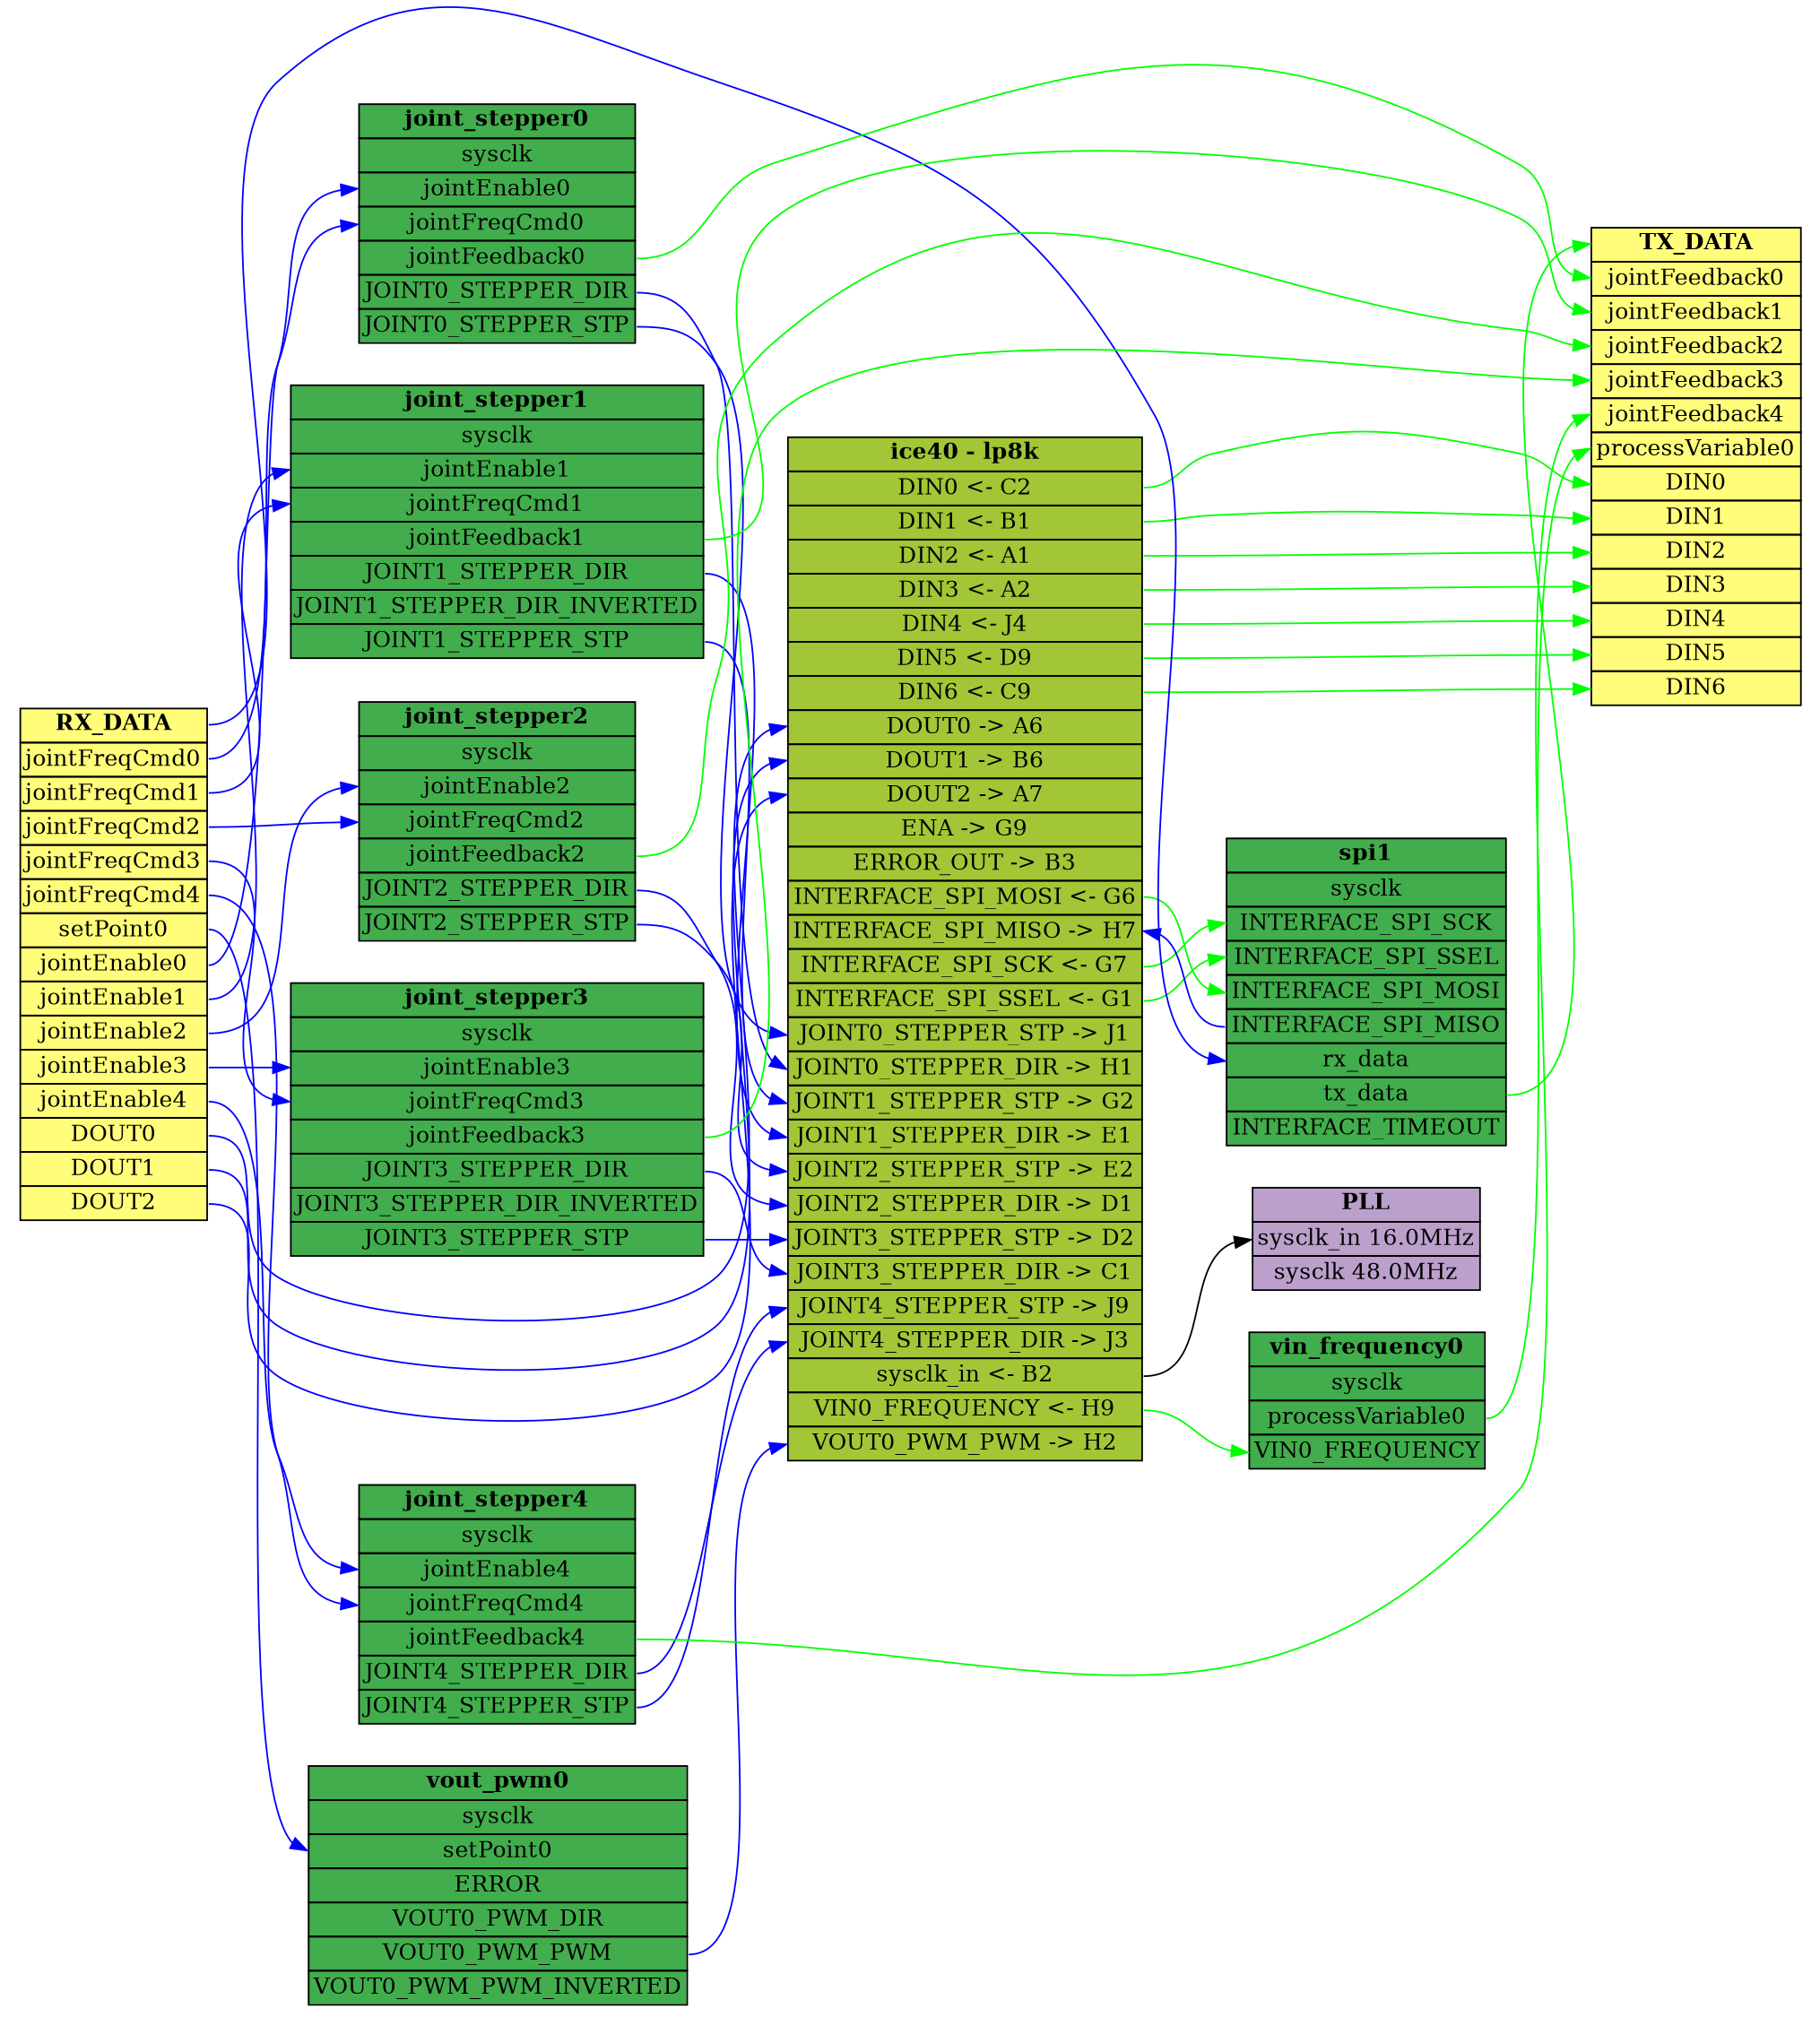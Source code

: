 digraph firmware {
	node [shape=plaintext]
	rankdir=LR size=15
	pins [label=<<TABLE bgcolor="#a2c635" BORDER="0" CELLBORDER="1" CELLSPACING="0"><TR><TD><B>ice40 - lp8k</B></TD></TR><TR><TD PORT="DIN0">DIN0 &lt;- C2</TD></TR><TR><TD PORT="DIN1">DIN1 &lt;- B1</TD></TR><TR><TD PORT="DIN2">DIN2 &lt;- A1</TD></TR><TR><TD PORT="DIN3">DIN3 &lt;- A2</TD></TR><TR><TD PORT="DIN4">DIN4 &lt;- J4</TD></TR><TR><TD PORT="DIN5">DIN5 &lt;- D9</TD></TR><TR><TD PORT="DIN6">DIN6 &lt;- C9</TD></TR><TR><TD PORT="DOUT0">DOUT0 -&gt; A6</TD></TR><TR><TD PORT="DOUT1">DOUT1 -&gt; B6</TD></TR><TR><TD PORT="DOUT2">DOUT2 -&gt; A7</TD></TR><TR><TD PORT="ENA">ENA -&gt; G9</TD></TR><TR><TD PORT="ERROR_OUT">ERROR_OUT -&gt; B3</TD></TR><TR><TD PORT="INTERFACE_SPI_MOSI">INTERFACE_SPI_MOSI &lt;- G6</TD></TR><TR><TD PORT="INTERFACE_SPI_MISO">INTERFACE_SPI_MISO -&gt; H7</TD></TR><TR><TD PORT="INTERFACE_SPI_SCK">INTERFACE_SPI_SCK &lt;- G7</TD></TR><TR><TD PORT="INTERFACE_SPI_SSEL">INTERFACE_SPI_SSEL &lt;- G1</TD></TR><TR><TD PORT="JOINT0_STEPPER_STP">JOINT0_STEPPER_STP -&gt; J1</TD></TR><TR><TD PORT="JOINT0_STEPPER_DIR">JOINT0_STEPPER_DIR -&gt; H1</TD></TR><TR><TD PORT="JOINT1_STEPPER_STP">JOINT1_STEPPER_STP -&gt; G2</TD></TR><TR><TD PORT="JOINT1_STEPPER_DIR">JOINT1_STEPPER_DIR -&gt; E1</TD></TR><TR><TD PORT="JOINT2_STEPPER_STP">JOINT2_STEPPER_STP -&gt; E2</TD></TR><TR><TD PORT="JOINT2_STEPPER_DIR">JOINT2_STEPPER_DIR -&gt; D1</TD></TR><TR><TD PORT="JOINT3_STEPPER_STP">JOINT3_STEPPER_STP -&gt; D2</TD></TR><TR><TD PORT="JOINT3_STEPPER_DIR">JOINT3_STEPPER_DIR -&gt; C1</TD></TR><TR><TD PORT="JOINT4_STEPPER_STP">JOINT4_STEPPER_STP -&gt; J9</TD></TR><TR><TD PORT="JOINT4_STEPPER_DIR">JOINT4_STEPPER_DIR -&gt; J3</TD></TR><TR><TD PORT="sysclk_in">sysclk_in &lt;- B2</TD></TR><TR><TD PORT="VIN0_FREQUENCY">VIN0_FREQUENCY &lt;- H9</TD></TR><TR><TD PORT="VOUT0_PWM_PWM">VOUT0_PWM_PWM -&gt; H2</TD></TR></TABLE>>]
	rx_data:DOUT0 -> pins:DOUT0 [color=blue]
	rx_data:DOUT1 -> pins:DOUT1 [color=blue]
	rx_data:DOUT2 -> pins:DOUT2 [color=blue]
	rx_data [label=<<TABLE bgcolor="#fffd7a" BORDER="0" CELLBORDER="1" CELLSPACING="0"><TR><TD PORT="rx_data"><B>RX_DATA</B></TD></TR><TR><TD PORT="jointFreqCmd0">jointFreqCmd0</TD></TR><TR><TD PORT="jointFreqCmd1">jointFreqCmd1</TD></TR><TR><TD PORT="jointFreqCmd2">jointFreqCmd2</TD></TR><TR><TD PORT="jointFreqCmd3">jointFreqCmd3</TD></TR><TR><TD PORT="jointFreqCmd4">jointFreqCmd4</TD></TR><TR><TD PORT="setPoint0">setPoint0</TD></TR><TR><TD PORT="jointEnable0">jointEnable0</TD></TR><TR><TD PORT="jointEnable1">jointEnable1</TD></TR><TR><TD PORT="jointEnable2">jointEnable2</TD></TR><TR><TD PORT="jointEnable3">jointEnable3</TD></TR><TR><TD PORT="jointEnable4">jointEnable4</TD></TR><TR><TD PORT="DOUT0">DOUT0</TD></TR><TR><TD PORT="DOUT1">DOUT1</TD></TR><TR><TD PORT="DOUT2">DOUT2</TD></TR></TABLE>>]
	pins:DIN0 -> tx_data:DIN0 [color=green]
	pins:DIN1 -> tx_data:DIN1 [color=green]
	pins:DIN2 -> tx_data:DIN2 [color=green]
	pins:DIN3 -> tx_data:DIN3 [color=green]
	pins:DIN4 -> tx_data:DIN4 [color=green]
	pins:DIN5 -> tx_data:DIN5 [color=green]
	pins:DIN6 -> tx_data:DIN6 [color=green]
	tx_data [label=<<TABLE bgcolor="#fffd7a" BORDER="0" CELLBORDER="1" CELLSPACING="0"><TR><TD PORT="tx_data"><B>TX_DATA</B></TD></TR><TR><TD PORT="jointFeedback0">jointFeedback0</TD></TR><TR><TD PORT="jointFeedback1">jointFeedback1</TD></TR><TR><TD PORT="jointFeedback2">jointFeedback2</TD></TR><TR><TD PORT="jointFeedback3">jointFeedback3</TD></TR><TR><TD PORT="jointFeedback4">jointFeedback4</TD></TR><TR><TD PORT="processVariable0">processVariable0</TD></TR><TR><TD PORT="DIN0">DIN0</TD></TR><TR><TD PORT="DIN1">DIN1</TD></TR><TR><TD PORT="DIN2">DIN2</TD></TR><TR><TD PORT="DIN3">DIN3</TD></TR><TR><TD PORT="DIN4">DIN4</TD></TR><TR><TD PORT="DIN5">DIN5</TD></TR><TR><TD PORT="DIN6">DIN6</TD></TR></TABLE>>]
	pll [label=<<TABLE bgcolor="#bca0cc" BORDER="0" CELLBORDER="1" CELLSPACING="0"><TR><TD><B>PLL</B></TD></TR><TR><TD PORT="sysclk_in">sysclk_in 16.0MHz</TD></TR><TR><TD PORT="sysclk">sysclk 48.0MHz</TD></TR></TABLE>>]
	pins:sysclk_in -> pll:sysclk_in
	vin_frequency0 [label=vin_frequency0]
	vin_frequency0:processVariable0 -> tx_data:processVariable0 [color=green]
	vin_frequency0 [label=vin_frequency0]
	pins:VIN0_FREQUENCY -> vin_frequency0:VIN0_FREQUENCY [color=green]
	vin_frequency0 [label=vin_frequency0]
	vin_frequency0 [label=<<TABLE bgcolor="#41ad4c" BORDER="0" CELLBORDER="1" CELLSPACING="0"><TR><TD><B>vin_frequency0</B></TD></TR><TR><TD PORT="sysclk">sysclk</TD></TR><TR><TD PORT="processVariable0">processVariable0</TD></TR><TR><TD PORT="VIN0_FREQUENCY">VIN0_FREQUENCY</TD></TR></TABLE>>]
	vout_pwm0 [label=vout_pwm0]
	rx_data:setPoint0 -> vout_pwm0:setPoint0 [color=blue]
	vout_pwm0 [label=vout_pwm0]
	vout_pwm0 [label=vout_pwm0]
	vout_pwm0 [label=vout_pwm0]
	vout_pwm0:VOUT0_PWM_PWM -> pins:VOUT0_PWM_PWM [color=blue]
	vout_pwm0 [label=vout_pwm0]
	vout_pwm0 [label=<<TABLE bgcolor="#41ad4c" BORDER="0" CELLBORDER="1" CELLSPACING="0"><TR><TD><B>vout_pwm0</B></TD></TR><TR><TD PORT="sysclk">sysclk</TD></TR><TR><TD PORT="setPoint0">setPoint0</TD></TR><TR><TD PORT="ERROR">ERROR</TD></TR><TR><TD PORT="VOUT0_PWM_DIR">VOUT0_PWM_DIR</TD></TR><TR><TD PORT="VOUT0_PWM_PWM">VOUT0_PWM_PWM</TD></TR><TR><TD PORT="VOUT0_PWM_PWM_INVERTED">VOUT0_PWM_PWM_INVERTED</TD></TR></TABLE>>]
	joint_stepper0 [label=joint_stepper0]
	rx_data:jointEnable0 -> joint_stepper0:jointEnable0 [color=blue]
	joint_stepper0 [label=joint_stepper0]
	rx_data:jointFreqCmd0 -> joint_stepper0:jointFreqCmd0 [color=blue]
	joint_stepper0 [label=joint_stepper0]
	joint_stepper0:jointFeedback0 -> tx_data:jointFeedback0 [color=green]
	joint_stepper0 [label=joint_stepper0]
	joint_stepper0:JOINT0_STEPPER_DIR -> pins:JOINT0_STEPPER_DIR [color=blue]
	joint_stepper0 [label=joint_stepper0]
	joint_stepper0:JOINT0_STEPPER_STP -> pins:JOINT0_STEPPER_STP [color=blue]
	joint_stepper0 [label=joint_stepper0]
	joint_stepper1 [label=joint_stepper1]
	rx_data:jointEnable1 -> joint_stepper1:jointEnable1 [color=blue]
	joint_stepper1 [label=joint_stepper1]
	rx_data:jointFreqCmd1 -> joint_stepper1:jointFreqCmd1 [color=blue]
	joint_stepper1 [label=joint_stepper1]
	joint_stepper1:jointFeedback1 -> tx_data:jointFeedback1 [color=green]
	joint_stepper1 [label=joint_stepper1]
	joint_stepper1:JOINT1_STEPPER_DIR -> pins:JOINT1_STEPPER_DIR [color=blue]
	joint_stepper1 [label=joint_stepper1]
	joint_stepper1:JOINT1_STEPPER_STP -> pins:JOINT1_STEPPER_STP [color=blue]
	joint_stepper1 [label=joint_stepper1]
	joint_stepper2 [label=joint_stepper2]
	rx_data:jointEnable2 -> joint_stepper2:jointEnable2 [color=blue]
	joint_stepper2 [label=joint_stepper2]
	rx_data:jointFreqCmd2 -> joint_stepper2:jointFreqCmd2 [color=blue]
	joint_stepper2 [label=joint_stepper2]
	joint_stepper2:jointFeedback2 -> tx_data:jointFeedback2 [color=green]
	joint_stepper2 [label=joint_stepper2]
	joint_stepper2:JOINT2_STEPPER_DIR -> pins:JOINT2_STEPPER_DIR [color=blue]
	joint_stepper2 [label=joint_stepper2]
	joint_stepper2:JOINT2_STEPPER_STP -> pins:JOINT2_STEPPER_STP [color=blue]
	joint_stepper2 [label=joint_stepper2]
	joint_stepper3 [label=joint_stepper3]
	rx_data:jointEnable3 -> joint_stepper3:jointEnable3 [color=blue]
	joint_stepper3 [label=joint_stepper3]
	rx_data:jointFreqCmd3 -> joint_stepper3:jointFreqCmd3 [color=blue]
	joint_stepper3 [label=joint_stepper3]
	joint_stepper3:jointFeedback3 -> tx_data:jointFeedback3 [color=green]
	joint_stepper3 [label=joint_stepper3]
	joint_stepper3:JOINT3_STEPPER_DIR -> pins:JOINT3_STEPPER_DIR [color=blue]
	joint_stepper3 [label=joint_stepper3]
	joint_stepper3:JOINT3_STEPPER_STP -> pins:JOINT3_STEPPER_STP [color=blue]
	joint_stepper3 [label=joint_stepper3]
	joint_stepper4 [label=joint_stepper4]
	rx_data:jointEnable4 -> joint_stepper4:jointEnable4 [color=blue]
	joint_stepper4 [label=joint_stepper4]
	rx_data:jointFreqCmd4 -> joint_stepper4:jointFreqCmd4 [color=blue]
	joint_stepper4 [label=joint_stepper4]
	joint_stepper4:jointFeedback4 -> tx_data:jointFeedback4 [color=green]
	joint_stepper4 [label=joint_stepper4]
	joint_stepper4:JOINT4_STEPPER_DIR -> pins:JOINT4_STEPPER_DIR [color=blue]
	joint_stepper4 [label=joint_stepper4]
	joint_stepper4:JOINT4_STEPPER_STP -> pins:JOINT4_STEPPER_STP [color=blue]
	joint_stepper4 [label=joint_stepper4]
	joint_stepper0 [label=<<TABLE bgcolor="#41ad4c" BORDER="0" CELLBORDER="1" CELLSPACING="0"><TR><TD><B>joint_stepper0</B></TD></TR><TR><TD PORT="sysclk">sysclk</TD></TR><TR><TD PORT="jointEnable0">jointEnable0</TD></TR><TR><TD PORT="jointFreqCmd0">jointFreqCmd0</TD></TR><TR><TD PORT="jointFeedback0">jointFeedback0</TD></TR><TR><TD PORT="JOINT0_STEPPER_DIR">JOINT0_STEPPER_DIR</TD></TR><TR><TD PORT="JOINT0_STEPPER_STP">JOINT0_STEPPER_STP</TD></TR></TABLE>>]
	joint_stepper1 [label=<<TABLE bgcolor="#41ad4c" BORDER="0" CELLBORDER="1" CELLSPACING="0"><TR><TD><B>joint_stepper1</B></TD></TR><TR><TD PORT="sysclk">sysclk</TD></TR><TR><TD PORT="jointEnable1">jointEnable1</TD></TR><TR><TD PORT="jointFreqCmd1">jointFreqCmd1</TD></TR><TR><TD PORT="jointFeedback1">jointFeedback1</TD></TR><TR><TD PORT="JOINT1_STEPPER_DIR">JOINT1_STEPPER_DIR</TD></TR><TR><TD PORT="JOINT1_STEPPER_DIR_INVERTED">JOINT1_STEPPER_DIR_INVERTED</TD></TR><TR><TD PORT="JOINT1_STEPPER_STP">JOINT1_STEPPER_STP</TD></TR></TABLE>>]
	joint_stepper2 [label=<<TABLE bgcolor="#41ad4c" BORDER="0" CELLBORDER="1" CELLSPACING="0"><TR><TD><B>joint_stepper2</B></TD></TR><TR><TD PORT="sysclk">sysclk</TD></TR><TR><TD PORT="jointEnable2">jointEnable2</TD></TR><TR><TD PORT="jointFreqCmd2">jointFreqCmd2</TD></TR><TR><TD PORT="jointFeedback2">jointFeedback2</TD></TR><TR><TD PORT="JOINT2_STEPPER_DIR">JOINT2_STEPPER_DIR</TD></TR><TR><TD PORT="JOINT2_STEPPER_STP">JOINT2_STEPPER_STP</TD></TR></TABLE>>]
	joint_stepper3 [label=<<TABLE bgcolor="#41ad4c" BORDER="0" CELLBORDER="1" CELLSPACING="0"><TR><TD><B>joint_stepper3</B></TD></TR><TR><TD PORT="sysclk">sysclk</TD></TR><TR><TD PORT="jointEnable3">jointEnable3</TD></TR><TR><TD PORT="jointFreqCmd3">jointFreqCmd3</TD></TR><TR><TD PORT="jointFeedback3">jointFeedback3</TD></TR><TR><TD PORT="JOINT3_STEPPER_DIR">JOINT3_STEPPER_DIR</TD></TR><TR><TD PORT="JOINT3_STEPPER_DIR_INVERTED">JOINT3_STEPPER_DIR_INVERTED</TD></TR><TR><TD PORT="JOINT3_STEPPER_STP">JOINT3_STEPPER_STP</TD></TR></TABLE>>]
	joint_stepper4 [label=<<TABLE bgcolor="#41ad4c" BORDER="0" CELLBORDER="1" CELLSPACING="0"><TR><TD><B>joint_stepper4</B></TD></TR><TR><TD PORT="sysclk">sysclk</TD></TR><TR><TD PORT="jointEnable4">jointEnable4</TD></TR><TR><TD PORT="jointFreqCmd4">jointFreqCmd4</TD></TR><TR><TD PORT="jointFeedback4">jointFeedback4</TD></TR><TR><TD PORT="JOINT4_STEPPER_DIR">JOINT4_STEPPER_DIR</TD></TR><TR><TD PORT="JOINT4_STEPPER_STP">JOINT4_STEPPER_STP</TD></TR></TABLE>>]
	spi1 [label=spi1]
	pins:INTERFACE_SPI_SCK -> spi1:INTERFACE_SPI_SCK [color=green]
	spi1 [label=spi1]
	pins:INTERFACE_SPI_SSEL -> spi1:INTERFACE_SPI_SSEL [color=green]
	spi1 [label=spi1]
	pins:INTERFACE_SPI_MOSI -> spi1:INTERFACE_SPI_MOSI [color=green]
	spi1 [label=spi1]
	spi1:INTERFACE_SPI_MISO -> pins:INTERFACE_SPI_MISO [color=blue]
	spi1 [label=spi1]
	rx_data:rx_data -> spi1:rx_data [color=blue]
	spi1 [label=spi1]
	spi1:tx_data -> tx_data:tx_data [color=green]
	spi1 [label=spi1]
	spi1 [label=spi1]
	spi1 [label=<<TABLE bgcolor="#41ad4c" BORDER="0" CELLBORDER="1" CELLSPACING="0"><TR><TD><B>spi1</B></TD></TR><TR><TD PORT="sysclk">sysclk</TD></TR><TR><TD PORT="INTERFACE_SPI_SCK">INTERFACE_SPI_SCK</TD></TR><TR><TD PORT="INTERFACE_SPI_SSEL">INTERFACE_SPI_SSEL</TD></TR><TR><TD PORT="INTERFACE_SPI_MOSI">INTERFACE_SPI_MOSI</TD></TR><TR><TD PORT="INTERFACE_SPI_MISO">INTERFACE_SPI_MISO</TD></TR><TR><TD PORT="rx_data">rx_data</TD></TR><TR><TD PORT="tx_data">tx_data</TD></TR><TR><TD PORT="INTERFACE_TIMEOUT">INTERFACE_TIMEOUT</TD></TR></TABLE>>]
}
